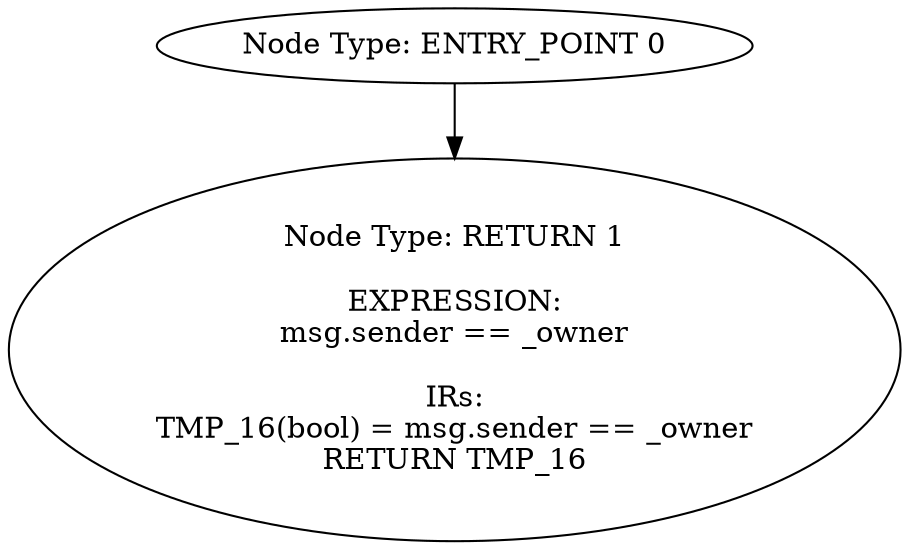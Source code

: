 digraph{
0[label="Node Type: ENTRY_POINT 0
"];
0->1;
1[label="Node Type: RETURN 1

EXPRESSION:
msg.sender == _owner

IRs:
TMP_16(bool) = msg.sender == _owner
RETURN TMP_16"];
}
